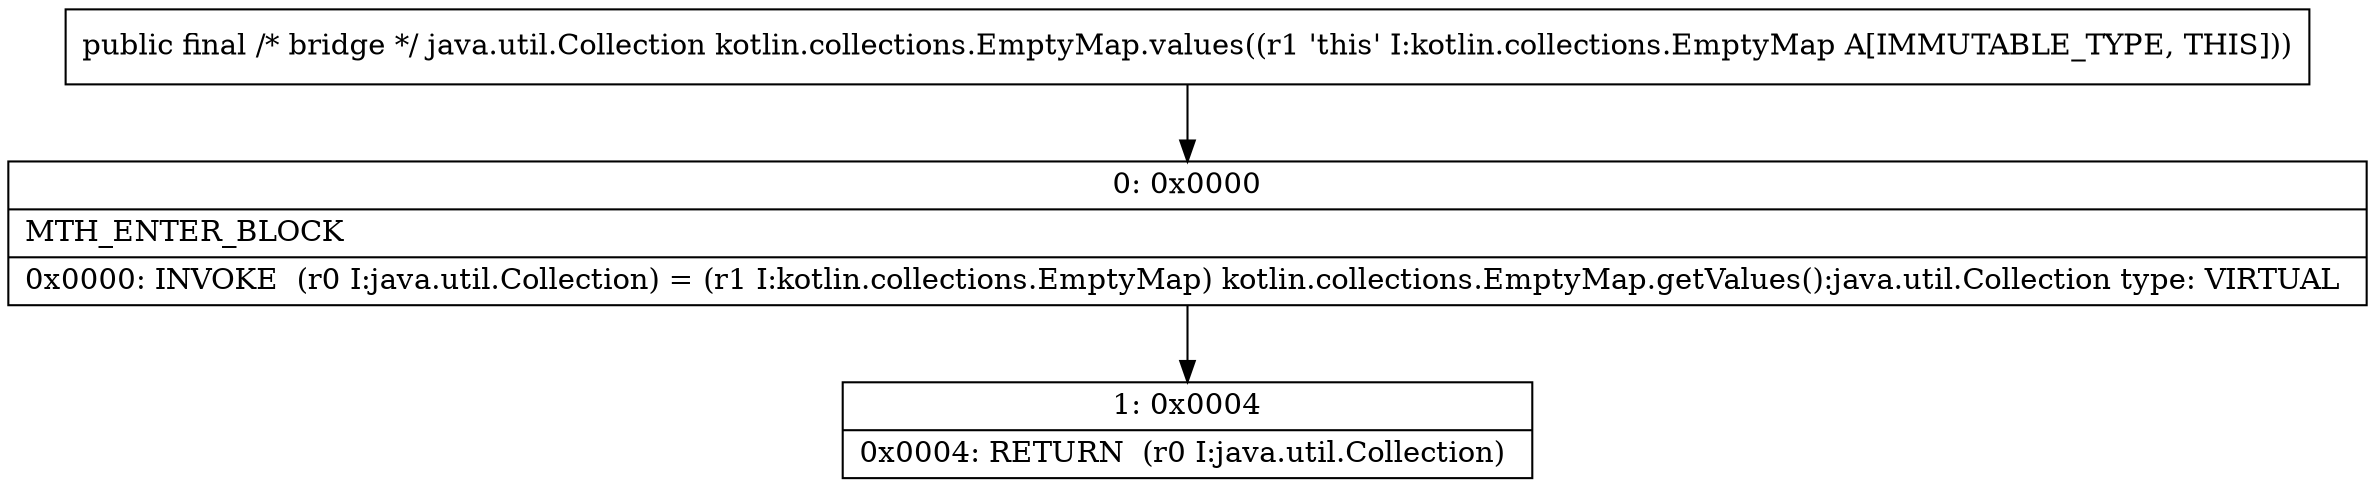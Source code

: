 digraph "CFG forkotlin.collections.EmptyMap.values()Ljava\/util\/Collection;" {
Node_0 [shape=record,label="{0\:\ 0x0000|MTH_ENTER_BLOCK\l|0x0000: INVOKE  (r0 I:java.util.Collection) = (r1 I:kotlin.collections.EmptyMap) kotlin.collections.EmptyMap.getValues():java.util.Collection type: VIRTUAL \l}"];
Node_1 [shape=record,label="{1\:\ 0x0004|0x0004: RETURN  (r0 I:java.util.Collection) \l}"];
MethodNode[shape=record,label="{public final \/* bridge *\/ java.util.Collection kotlin.collections.EmptyMap.values((r1 'this' I:kotlin.collections.EmptyMap A[IMMUTABLE_TYPE, THIS])) }"];
MethodNode -> Node_0;
Node_0 -> Node_1;
}

